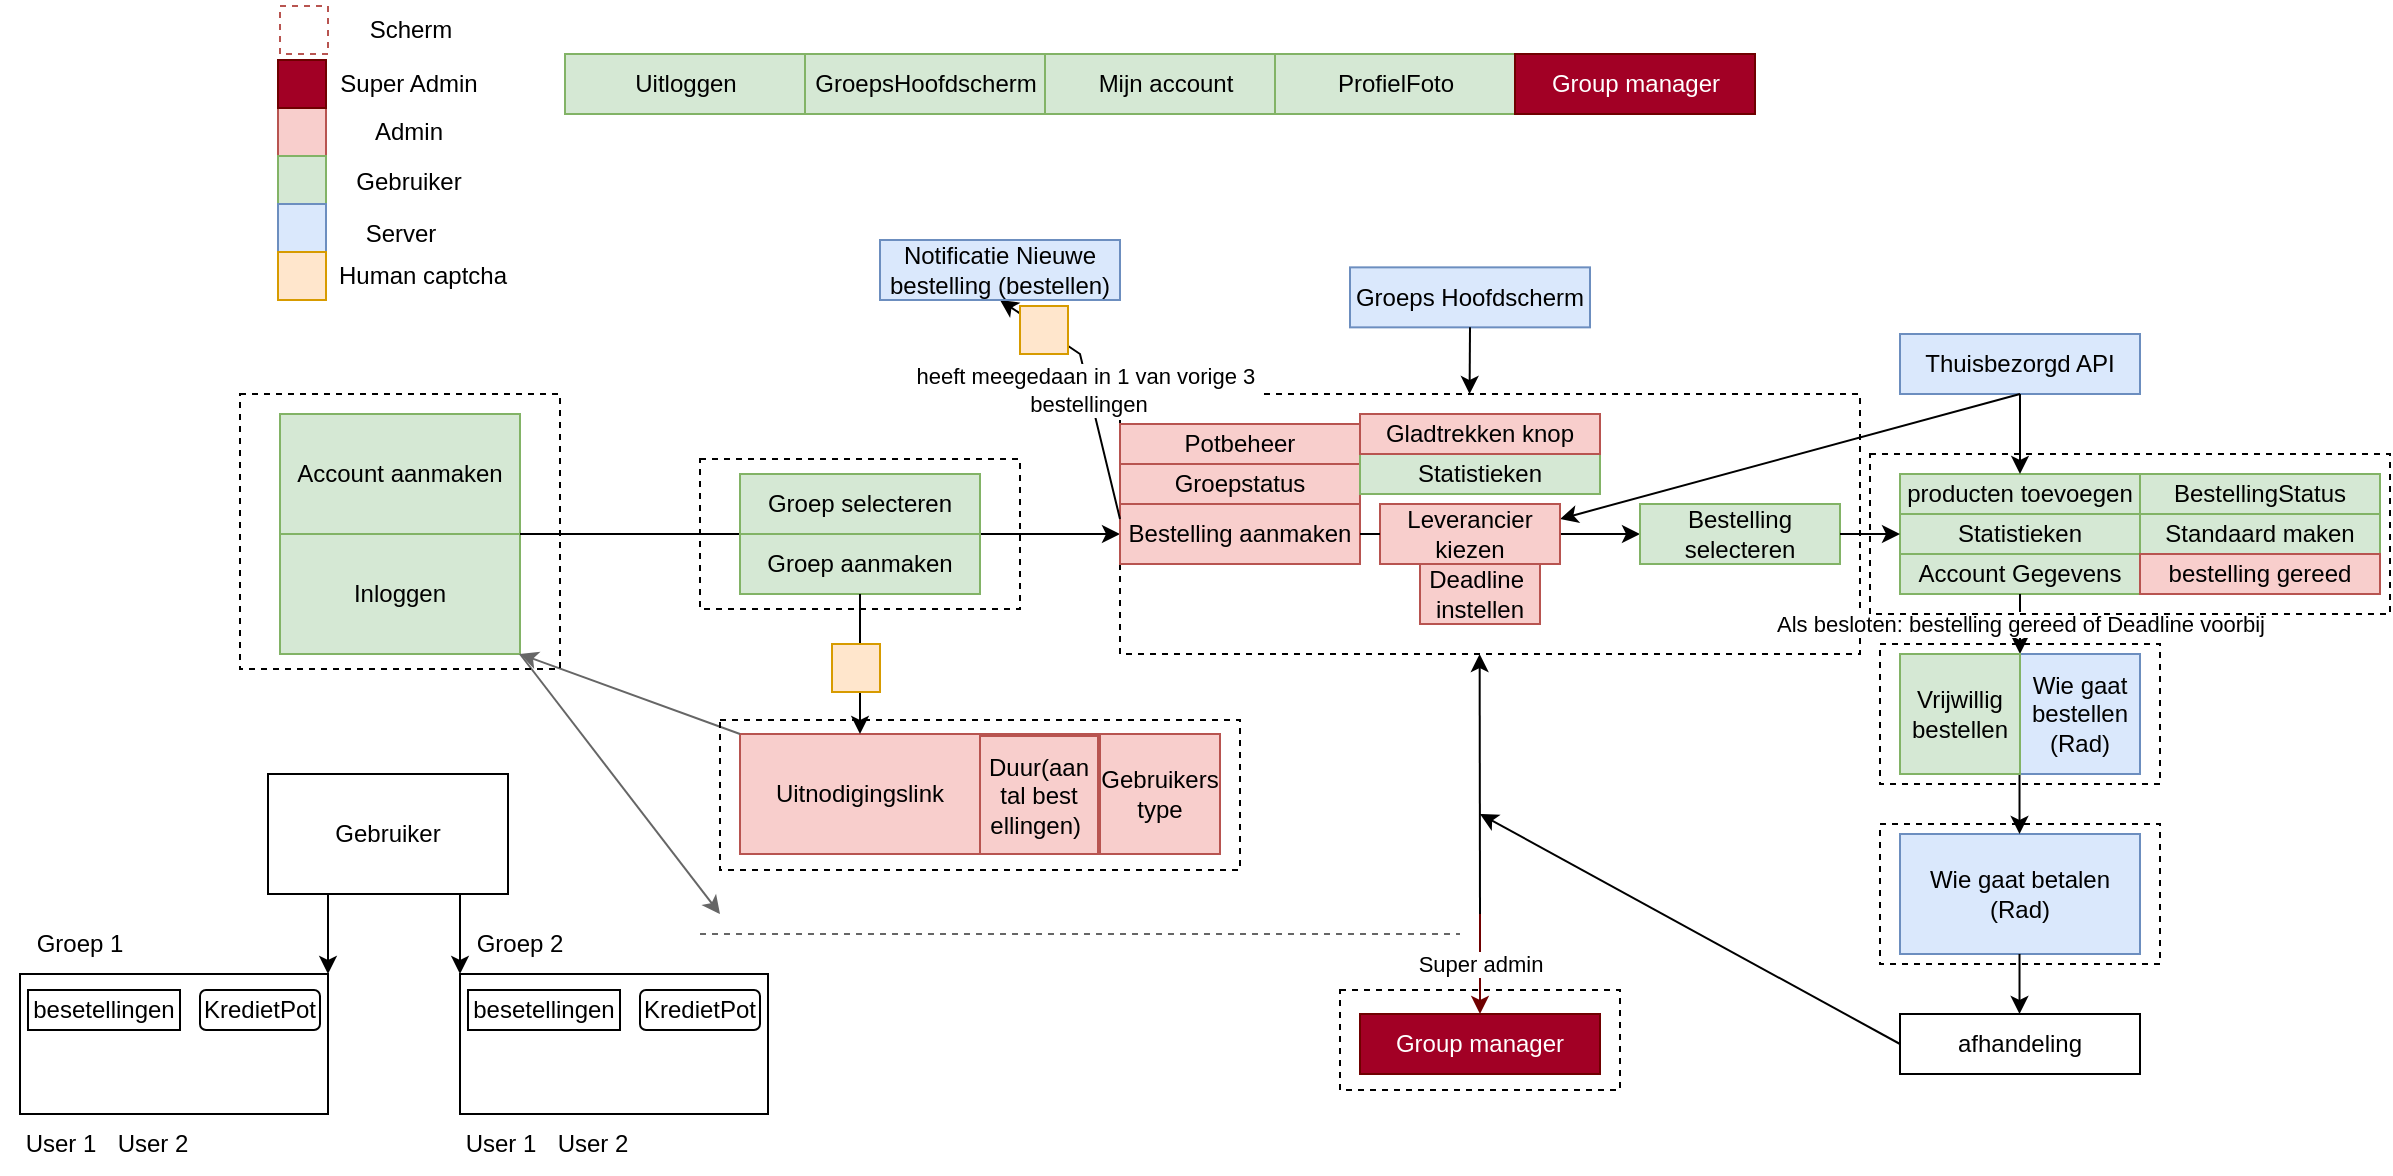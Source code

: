 <mxfile version="20.2.3" type="device"><diagram id="c8FTAH5_xLF-nHNJc3hc" name="Pagina-1"><mxGraphModel dx="1541" dy="1617" grid="1" gridSize="10" guides="1" tooltips="1" connect="1" arrows="1" fold="1" page="1" pageScale="1" pageWidth="827" pageHeight="1169" math="0" shadow="0"><root><mxCell id="0"/><mxCell id="1" parent="0"/><mxCell id="sHgELrw0lrfwpX6fx6A8-1" value="Account aanmaken" style="rounded=0;whiteSpace=wrap;html=1;fillColor=#d5e8d4;strokeColor=#82b366;" parent="1" vertex="1"><mxGeometry x="-120" y="120" width="120" height="60" as="geometry"/></mxCell><mxCell id="zVZTX1mRZenJHtTOecsA-6" value="" style="rounded=0;whiteSpace=wrap;html=1;dashed=1;fillColor=none;gradientColor=none;fillStyle=cross-hatch;" parent="1" vertex="1"><mxGeometry x="300" y="110" width="370" height="130" as="geometry"/></mxCell><mxCell id="sHgELrw0lrfwpX6fx6A8-2" value="Inloggen" style="rounded=0;whiteSpace=wrap;html=1;fillColor=#d5e8d4;strokeColor=#82b366;" parent="1" vertex="1"><mxGeometry x="-120" y="180" width="120" height="60" as="geometry"/></mxCell><mxCell id="sHgELrw0lrfwpX6fx6A8-3" value="" style="endArrow=none;html=1;rounded=0;exitX=1;exitY=0;exitDx=0;exitDy=0;" parent="1" source="sHgELrw0lrfwpX6fx6A8-2" edge="1"><mxGeometry width="50" height="50" relative="1" as="geometry"><mxPoint x="150" y="350" as="sourcePoint"/><mxPoint x="110" y="180" as="targetPoint"/></mxGeometry></mxCell><mxCell id="sHgELrw0lrfwpX6fx6A8-4" value="Groep selecteren" style="rounded=0;whiteSpace=wrap;html=1;fillColor=#d5e8d4;strokeColor=#82b366;" parent="1" vertex="1"><mxGeometry x="110" y="150" width="120" height="30" as="geometry"/></mxCell><mxCell id="sHgELrw0lrfwpX6fx6A8-5" value="Uitnodigingslink" style="rounded=0;whiteSpace=wrap;html=1;fillColor=#f8cecc;strokeColor=#b85450;" parent="1" vertex="1"><mxGeometry x="110" y="280" width="120" height="60" as="geometry"/></mxCell><mxCell id="sHgELrw0lrfwpX6fx6A8-6" value="Duur&amp;nbsp;&lt;span style=&quot;color: rgb(189, 193, 198); font-family: arial, sans-serif; font-size: 14px; text-align: left; background-color: rgb(32, 33, 36);&quot;&gt;🕑&lt;/span&gt;" style="whiteSpace=wrap;html=1;aspect=fixed;fillColor=#f8cecc;strokeColor=#b85450;" parent="1" vertex="1"><mxGeometry x="230" y="280" width="60" height="60" as="geometry"/></mxCell><mxCell id="sHgELrw0lrfwpX6fx6A8-7" value="" style="endArrow=classic;html=1;rounded=0;exitX=0;exitY=0;exitDx=0;exitDy=0;entryX=1;entryY=1;entryDx=0;entryDy=0;fillColor=#f5f5f5;strokeColor=#666666;gradientColor=#b3b3b3;" parent="1" source="sHgELrw0lrfwpX6fx6A8-5" target="sHgELrw0lrfwpX6fx6A8-2" edge="1"><mxGeometry width="50" height="50" relative="1" as="geometry"><mxPoint x="150" y="350" as="sourcePoint"/><mxPoint x="-10" y="230" as="targetPoint"/></mxGeometry></mxCell><mxCell id="sHgELrw0lrfwpX6fx6A8-8" value="" style="endArrow=classic;html=1;rounded=0;exitX=1;exitY=1;exitDx=0;exitDy=0;" parent="1" source="sHgELrw0lrfwpX6fx6A8-4" edge="1"><mxGeometry width="50" height="50" relative="1" as="geometry"><mxPoint x="150" y="350" as="sourcePoint"/><mxPoint x="300" y="180" as="targetPoint"/></mxGeometry></mxCell><mxCell id="sHgELrw0lrfwpX6fx6A8-9" value="Bestelling aanmaken" style="rounded=0;whiteSpace=wrap;html=1;fillColor=#f8cecc;strokeColor=#b85450;" parent="1" vertex="1"><mxGeometry x="300" y="165" width="120" height="30" as="geometry"/></mxCell><mxCell id="sHgELrw0lrfwpX6fx6A8-10" value="producten toevoegen" style="rounded=0;whiteSpace=wrap;html=1;fillColor=#d5e8d4;strokeColor=#82b366;" parent="1" vertex="1"><mxGeometry x="690" y="150" width="120" height="20" as="geometry"/></mxCell><mxCell id="sHgELrw0lrfwpX6fx6A8-11" value="" style="endArrow=classic;html=1;rounded=0;exitX=1;exitY=0.5;exitDx=0;exitDy=0;entryX=0;entryY=0.5;entryDx=0;entryDy=0;startArrow=none;" parent="1" source="QpqafIv7MGomlOKKfAQT-106" target="sHgELrw0lrfwpX6fx6A8-22" edge="1"><mxGeometry width="50" height="50" relative="1" as="geometry"><mxPoint x="420" y="180" as="sourcePoint"/><mxPoint x="490" y="180" as="targetPoint"/></mxGeometry></mxCell><mxCell id="sHgELrw0lrfwpX6fx6A8-12" value="Statistieken" style="rounded=0;whiteSpace=wrap;html=1;fillColor=#d5e8d4;strokeColor=#82b366;" parent="1" vertex="1"><mxGeometry x="690" y="170" width="120" height="20" as="geometry"/></mxCell><mxCell id="sHgELrw0lrfwpX6fx6A8-13" value="Account Gegevens" style="rounded=0;whiteSpace=wrap;html=1;fillColor=#d5e8d4;strokeColor=#82b366;" parent="1" vertex="1"><mxGeometry x="690" y="190" width="120" height="20" as="geometry"/></mxCell><mxCell id="sHgELrw0lrfwpX6fx6A8-14" value="Als besloten: bestelling gereed of Deadline voorbij" style="endArrow=classic;html=1;rounded=0;exitX=0.5;exitY=1;exitDx=0;exitDy=0;" parent="1" source="sHgELrw0lrfwpX6fx6A8-13" edge="1"><mxGeometry width="50" height="50" relative="1" as="geometry"><mxPoint x="450" y="350" as="sourcePoint"/><mxPoint x="750" y="240" as="targetPoint"/></mxGeometry></mxCell><mxCell id="sHgELrw0lrfwpX6fx6A8-15" value="Wie gaat bestellen (Rad)" style="rounded=0;whiteSpace=wrap;html=1;fillColor=#dae8fc;strokeColor=#6c8ebf;" parent="1" vertex="1"><mxGeometry x="750" y="240" width="60" height="60" as="geometry"/></mxCell><mxCell id="sHgELrw0lrfwpX6fx6A8-16" value="Wie gaat betalen&lt;br&gt;(Rad)" style="rounded=0;whiteSpace=wrap;html=1;fillColor=#dae8fc;strokeColor=#6c8ebf;" parent="1" vertex="1"><mxGeometry x="690" y="330" width="120" height="60" as="geometry"/></mxCell><mxCell id="sHgELrw0lrfwpX6fx6A8-17" value="" style="endArrow=classic;html=1;rounded=0;exitX=0.5;exitY=1;exitDx=0;exitDy=0;" parent="1" edge="1"><mxGeometry width="50" height="50" relative="1" as="geometry"><mxPoint x="749.76" y="300" as="sourcePoint"/><mxPoint x="749.76" y="330" as="targetPoint"/></mxGeometry></mxCell><mxCell id="sHgELrw0lrfwpX6fx6A8-19" value="afhandeling" style="rounded=0;whiteSpace=wrap;html=1;" parent="1" vertex="1"><mxGeometry x="690" y="420" width="120" height="30" as="geometry"/></mxCell><mxCell id="sHgELrw0lrfwpX6fx6A8-20" value="Gebruikers&lt;br&gt;type" style="whiteSpace=wrap;html=1;aspect=fixed;fillColor=#f8cecc;strokeColor=#b85450;" parent="1" vertex="1"><mxGeometry x="290" y="280" width="60" height="60" as="geometry"/></mxCell><mxCell id="sHgELrw0lrfwpX6fx6A8-21" value="Groep aanmaken" style="rounded=0;whiteSpace=wrap;html=1;fillColor=#d5e8d4;strokeColor=#82b366;" parent="1" vertex="1"><mxGeometry x="110" y="180" width="120" height="30" as="geometry"/></mxCell><mxCell id="sHgELrw0lrfwpX6fx6A8-22" value="Bestelling selecteren" style="rounded=0;whiteSpace=wrap;html=1;fillColor=#d5e8d4;strokeColor=#82b366;" parent="1" vertex="1"><mxGeometry x="560" y="165" width="100" height="30" as="geometry"/></mxCell><mxCell id="sHgELrw0lrfwpX6fx6A8-24" value="" style="endArrow=classic;html=1;rounded=0;fillColor=#f5f5f5;strokeColor=#666666;gradientColor=#b3b3b3;" parent="1" edge="1"><mxGeometry width="50" height="50" relative="1" as="geometry"><mxPoint y="240" as="sourcePoint"/><mxPoint x="100" y="370" as="targetPoint"/></mxGeometry></mxCell><mxCell id="sHgELrw0lrfwpX6fx6A8-25" value="" style="endArrow=classic;html=1;rounded=0;strokeColor=#000000;exitX=1;exitY=0.5;exitDx=0;exitDy=0;entryX=0;entryY=0.5;entryDx=0;entryDy=0;" parent="1" target="sHgELrw0lrfwpX6fx6A8-12" edge="1"><mxGeometry width="50" height="50" relative="1" as="geometry"><mxPoint x="660" y="180" as="sourcePoint"/><mxPoint x="630" y="220" as="targetPoint"/></mxGeometry></mxCell><mxCell id="sHgELrw0lrfwpX6fx6A8-28" value="" style="endArrow=none;dashed=1;html=1;rounded=0;strokeColor=#666666;fillColor=#f5f5f5;gradientColor=#b3b3b3;" parent="1" edge="1"><mxGeometry width="50" height="50" relative="1" as="geometry"><mxPoint x="90" y="380" as="sourcePoint"/><mxPoint x="470" y="380" as="targetPoint"/></mxGeometry></mxCell><mxCell id="sHgELrw0lrfwpX6fx6A8-33" value="" style="endArrow=classic;html=1;rounded=0;exitX=0;exitY=0.5;exitDx=0;exitDy=0;fillColor=#d5e8d4;strokeColor=#000000;" parent="1" source="sHgELrw0lrfwpX6fx6A8-19" edge="1"><mxGeometry width="50" height="50" relative="1" as="geometry"><mxPoint x="690" y="450" as="sourcePoint"/><mxPoint x="480" y="320" as="targetPoint"/></mxGeometry></mxCell><mxCell id="sHgELrw0lrfwpX6fx6A8-34" value="Gebruiker" style="rounded=0;whiteSpace=wrap;html=1;" parent="1" vertex="1"><mxGeometry x="-126" y="300" width="120" height="60" as="geometry"/></mxCell><mxCell id="sHgELrw0lrfwpX6fx6A8-35" value="" style="rounded=0;whiteSpace=wrap;html=1;" parent="1" vertex="1"><mxGeometry x="-250" y="400" width="154" height="70" as="geometry"/></mxCell><mxCell id="sHgELrw0lrfwpX6fx6A8-36" value="" style="shape=image;verticalLabelPosition=bottom;labelBackgroundColor=default;verticalAlign=top;aspect=fixed;imageAspect=0;image=https://upload.wikimedia.org/wikipedia/commons/9/99/Sample_User_Icon.png;" parent="1" vertex="1"><mxGeometry x="-246" y="438" width="32" height="32" as="geometry"/></mxCell><mxCell id="sHgELrw0lrfwpX6fx6A8-37" value="" style="shape=image;verticalLabelPosition=bottom;labelBackgroundColor=default;verticalAlign=top;aspect=fixed;imageAspect=0;image=https://upload.wikimedia.org/wikipedia/commons/9/99/Sample_User_Icon.png;" parent="1" vertex="1"><mxGeometry x="-200" y="438" width="32" height="32" as="geometry"/></mxCell><mxCell id="sHgELrw0lrfwpX6fx6A8-38" value="User 1" style="text;html=1;align=center;verticalAlign=middle;resizable=0;points=[];autosize=1;strokeColor=none;fillColor=none;" parent="1" vertex="1"><mxGeometry x="-260" y="470" width="60" height="30" as="geometry"/></mxCell><mxCell id="sHgELrw0lrfwpX6fx6A8-39" value="User 2" style="text;html=1;align=center;verticalAlign=middle;resizable=0;points=[];autosize=1;strokeColor=none;fillColor=none;" parent="1" vertex="1"><mxGeometry x="-214" y="470" width="60" height="30" as="geometry"/></mxCell><mxCell id="sHgELrw0lrfwpX6fx6A8-40" value="Groep 1" style="text;html=1;strokeColor=none;fillColor=none;align=center;verticalAlign=middle;whiteSpace=wrap;rounded=0;" parent="1" vertex="1"><mxGeometry x="-250" y="370" width="60" height="30" as="geometry"/></mxCell><mxCell id="sHgELrw0lrfwpX6fx6A8-41" value="" style="endArrow=classic;html=1;rounded=0;exitX=0;exitY=1;exitDx=0;exitDy=0;entryX=0.75;entryY=0;entryDx=0;entryDy=0;" parent="1" edge="1"><mxGeometry width="50" height="50" relative="1" as="geometry"><mxPoint x="-30" y="360" as="sourcePoint"/><mxPoint x="-30" y="400" as="targetPoint"/></mxGeometry></mxCell><mxCell id="sHgELrw0lrfwpX6fx6A8-42" value="" style="endArrow=classic;html=1;rounded=0;exitX=0;exitY=1;exitDx=0;exitDy=0;entryX=0.75;entryY=0;entryDx=0;entryDy=0;" parent="1" edge="1"><mxGeometry width="50" height="50" relative="1" as="geometry"><mxPoint x="-96" y="360" as="sourcePoint"/><mxPoint x="-96" y="400" as="targetPoint"/></mxGeometry></mxCell><mxCell id="sHgELrw0lrfwpX6fx6A8-43" value="besetellingen" style="rounded=0;whiteSpace=wrap;html=1;" parent="1" vertex="1"><mxGeometry x="-246" y="408" width="76" height="20" as="geometry"/></mxCell><mxCell id="sHgELrw0lrfwpX6fx6A8-44" value="KredietPot" style="rounded=1;whiteSpace=wrap;html=1;" parent="1" vertex="1"><mxGeometry x="-160" y="408" width="60" height="20" as="geometry"/></mxCell><mxCell id="sHgELrw0lrfwpX6fx6A8-45" value="" style="shape=image;verticalLabelPosition=bottom;labelBackgroundColor=default;verticalAlign=top;aspect=fixed;imageAspect=0;image=https://upload.wikimedia.org/wikipedia/commons/9/99/Sample_User_Icon.png;" parent="1" vertex="1"><mxGeometry x="-152" y="438" width="32" height="32" as="geometry"/></mxCell><mxCell id="sHgELrw0lrfwpX6fx6A8-46" value="" style="rounded=0;whiteSpace=wrap;html=1;" parent="1" vertex="1"><mxGeometry x="-30" y="400" width="154" height="70" as="geometry"/></mxCell><mxCell id="sHgELrw0lrfwpX6fx6A8-47" value="" style="shape=image;verticalLabelPosition=bottom;labelBackgroundColor=default;verticalAlign=top;aspect=fixed;imageAspect=0;image=https://upload.wikimedia.org/wikipedia/commons/9/99/Sample_User_Icon.png;" parent="1" vertex="1"><mxGeometry x="-26" y="438" width="32" height="32" as="geometry"/></mxCell><mxCell id="sHgELrw0lrfwpX6fx6A8-48" value="" style="shape=image;verticalLabelPosition=bottom;labelBackgroundColor=default;verticalAlign=top;aspect=fixed;imageAspect=0;image=https://upload.wikimedia.org/wikipedia/commons/9/99/Sample_User_Icon.png;" parent="1" vertex="1"><mxGeometry x="20" y="438" width="32" height="32" as="geometry"/></mxCell><mxCell id="sHgELrw0lrfwpX6fx6A8-49" value="User 1" style="text;html=1;align=center;verticalAlign=middle;resizable=0;points=[];autosize=1;strokeColor=none;fillColor=none;" parent="1" vertex="1"><mxGeometry x="-40" y="470" width="60" height="30" as="geometry"/></mxCell><mxCell id="sHgELrw0lrfwpX6fx6A8-50" value="User 2" style="text;html=1;align=center;verticalAlign=middle;resizable=0;points=[];autosize=1;strokeColor=none;fillColor=none;" parent="1" vertex="1"><mxGeometry x="6" y="470" width="60" height="30" as="geometry"/></mxCell><mxCell id="sHgELrw0lrfwpX6fx6A8-51" value="Groep 2" style="text;html=1;strokeColor=none;fillColor=none;align=center;verticalAlign=middle;whiteSpace=wrap;rounded=0;" parent="1" vertex="1"><mxGeometry x="-30" y="370" width="60" height="30" as="geometry"/></mxCell><mxCell id="sHgELrw0lrfwpX6fx6A8-52" value="besetellingen" style="rounded=0;whiteSpace=wrap;html=1;" parent="1" vertex="1"><mxGeometry x="-26" y="408" width="76" height="20" as="geometry"/></mxCell><mxCell id="sHgELrw0lrfwpX6fx6A8-53" value="KredietPot" style="rounded=1;whiteSpace=wrap;html=1;" parent="1" vertex="1"><mxGeometry x="60" y="408" width="60" height="20" as="geometry"/></mxCell><mxCell id="sHgELrw0lrfwpX6fx6A8-54" value="" style="shape=image;verticalLabelPosition=bottom;labelBackgroundColor=default;verticalAlign=top;aspect=fixed;imageAspect=0;image=https://upload.wikimedia.org/wikipedia/commons/9/99/Sample_User_Icon.png;" parent="1" vertex="1"><mxGeometry x="68" y="438" width="32" height="32" as="geometry"/></mxCell><mxCell id="sHgELrw0lrfwpX6fx6A8-55" value="Thuisbezorgd API" style="rounded=0;whiteSpace=wrap;html=1;fillColor=#dae8fc;strokeColor=#6c8ebf;" parent="1" vertex="1"><mxGeometry x="690" y="80" width="120" height="30" as="geometry"/></mxCell><mxCell id="sHgELrw0lrfwpX6fx6A8-56" value="" style="endArrow=classic;html=1;rounded=0;exitX=0.5;exitY=1;exitDx=0;exitDy=0;entryX=1;entryY=0.25;entryDx=0;entryDy=0;" parent="1" source="sHgELrw0lrfwpX6fx6A8-55" target="QpqafIv7MGomlOKKfAQT-106" edge="1"><mxGeometry width="50" height="50" relative="1" as="geometry"><mxPoint x="560" y="220" as="sourcePoint"/><mxPoint x="650" y="70" as="targetPoint"/><Array as="points"/></mxGeometry></mxCell><mxCell id="QpqafIv7MGomlOKKfAQT-2" value="" style="endArrow=classic;html=1;rounded=0;exitX=0.5;exitY=1;exitDx=0;exitDy=0;" parent="1" edge="1"><mxGeometry width="50" height="50" relative="1" as="geometry"><mxPoint x="749.76" y="390" as="sourcePoint"/><mxPoint x="749.76" y="420" as="targetPoint"/></mxGeometry></mxCell><mxCell id="QpqafIv7MGomlOKKfAQT-3" value="Vrijwillig bestellen" style="rounded=0;whiteSpace=wrap;html=1;fillColor=#d5e8d4;strokeColor=#82b366;" parent="1" vertex="1"><mxGeometry x="690" y="240" width="60" height="60" as="geometry"/></mxCell><mxCell id="QpqafIv7MGomlOKKfAQT-4" value="Groepstatus" style="rounded=0;whiteSpace=wrap;html=1;fillColor=#f8cecc;strokeColor=#b85450;" parent="1" vertex="1"><mxGeometry x="300" y="145" width="120" height="20" as="geometry"/></mxCell><mxCell id="QpqafIv7MGomlOKKfAQT-5" value="BestellingStatus" style="rounded=0;whiteSpace=wrap;html=1;fillColor=#d5e8d4;strokeColor=#82b366;" parent="1" vertex="1"><mxGeometry x="810" y="150" width="120" height="20" as="geometry"/></mxCell><mxCell id="QpqafIv7MGomlOKKfAQT-7" value="Group manager" style="rounded=0;whiteSpace=wrap;html=1;fillColor=#a20025;fontColor=#ffffff;strokeColor=#6F0000;" parent="1" vertex="1"><mxGeometry x="420" y="420" width="120" height="30" as="geometry"/></mxCell><mxCell id="QpqafIv7MGomlOKKfAQT-8" value="Super admin" style="endArrow=classic;html=1;rounded=0;strokeColor=#6F0000;fontFamily=Helvetica;fillColor=#a20025;" parent="1" target="QpqafIv7MGomlOKKfAQT-7" edge="1"><mxGeometry width="50" height="50" relative="1" as="geometry"><mxPoint x="480" y="370" as="sourcePoint"/><mxPoint x="390.0" y="205" as="targetPoint"/></mxGeometry></mxCell><mxCell id="QpqafIv7MGomlOKKfAQT-11" value="heeft meegedaan in 1 van vorige 3&amp;nbsp;&lt;br&gt;bestellingen&lt;br&gt;" style="endArrow=classic;html=1;rounded=0;exitX=0;exitY=0.25;exitDx=0;exitDy=0;entryX=0.5;entryY=1;entryDx=0;entryDy=0;" parent="1" source="sHgELrw0lrfwpX6fx6A8-9" target="QpqafIv7MGomlOKKfAQT-12" edge="1"><mxGeometry width="50" height="50" relative="1" as="geometry"><mxPoint x="420" y="360" as="sourcePoint"/><mxPoint x="270" y="130" as="targetPoint"/><Array as="points"><mxPoint x="280" y="90"/></Array></mxGeometry></mxCell><mxCell id="QpqafIv7MGomlOKKfAQT-12" value="Notificatie Nieuwe bestelling (bestellen)" style="rounded=0;whiteSpace=wrap;html=1;fillColor=#dae8fc;strokeColor=#6c8ebf;" parent="1" vertex="1"><mxGeometry x="180" y="33" width="120" height="30" as="geometry"/></mxCell><mxCell id="QpqafIv7MGomlOKKfAQT-15" value="Standaard maken" style="rounded=0;whiteSpace=wrap;html=1;fillColor=#d5e8d4;strokeColor=#82b366;" parent="1" vertex="1"><mxGeometry x="810" y="170" width="120" height="20" as="geometry"/></mxCell><mxCell id="QpqafIv7MGomlOKKfAQT-16" value="Potbeheer" style="rounded=0;whiteSpace=wrap;html=1;fillColor=#f8cecc;strokeColor=#b85450;" parent="1" vertex="1"><mxGeometry x="300" y="125" width="120" height="20" as="geometry"/></mxCell><mxCell id="QpqafIv7MGomlOKKfAQT-17" value="bestelling gereed" style="rounded=0;whiteSpace=wrap;html=1;fillColor=#f8cecc;strokeColor=#b85450;" parent="1" vertex="1"><mxGeometry x="810" y="190" width="120" height="20" as="geometry"/></mxCell><mxCell id="QpqafIv7MGomlOKKfAQT-22" value="" style="whiteSpace=wrap;html=1;aspect=fixed;fillColor=#f8cecc;strokeColor=#b85450;" parent="1" vertex="1"><mxGeometry x="-121" y="-33" width="24" height="24" as="geometry"/></mxCell><mxCell id="QpqafIv7MGomlOKKfAQT-23" value="" style="whiteSpace=wrap;html=1;aspect=fixed;fillColor=#d5e8d4;strokeColor=#82b366;" parent="1" vertex="1"><mxGeometry x="-121" y="-9" width="24" height="24" as="geometry"/></mxCell><mxCell id="QpqafIv7MGomlOKKfAQT-24" value="" style="whiteSpace=wrap;html=1;aspect=fixed;fillColor=#dae8fc;strokeColor=#6c8ebf;" parent="1" vertex="1"><mxGeometry x="-121" y="15" width="24" height="24" as="geometry"/></mxCell><mxCell id="QpqafIv7MGomlOKKfAQT-27" value="" style="whiteSpace=wrap;html=1;aspect=fixed;fillColor=#a20025;strokeColor=#6F0000;fontColor=#ffffff;" parent="1" vertex="1"><mxGeometry x="-121" y="-57" width="24" height="24" as="geometry"/></mxCell><mxCell id="QpqafIv7MGomlOKKfAQT-28" value="Super Admin" style="text;html=1;align=center;verticalAlign=middle;resizable=0;points=[];autosize=1;strokeColor=none;fillColor=none;" parent="1" vertex="1"><mxGeometry x="-101" y="-60" width="90" height="30" as="geometry"/></mxCell><mxCell id="QpqafIv7MGomlOKKfAQT-29" value="Admin" style="text;html=1;align=center;verticalAlign=middle;resizable=0;points=[];autosize=1;strokeColor=none;fillColor=none;" parent="1" vertex="1"><mxGeometry x="-86" y="-36" width="60" height="30" as="geometry"/></mxCell><mxCell id="QpqafIv7MGomlOKKfAQT-30" value="Gebruiker" style="text;html=1;align=center;verticalAlign=middle;resizable=0;points=[];autosize=1;strokeColor=none;fillColor=none;" parent="1" vertex="1"><mxGeometry x="-96" y="-11" width="80" height="30" as="geometry"/></mxCell><mxCell id="QpqafIv7MGomlOKKfAQT-31" value="Server" style="text;html=1;align=center;verticalAlign=middle;resizable=0;points=[];autosize=1;strokeColor=none;fillColor=none;" parent="1" vertex="1"><mxGeometry x="-90" y="15" width="60" height="30" as="geometry"/></mxCell><mxCell id="QpqafIv7MGomlOKKfAQT-106" value="Leverancier kiezen" style="rounded=0;whiteSpace=wrap;html=1;fillColor=#f8cecc;strokeColor=#b85450;" parent="1" vertex="1"><mxGeometry x="430" y="165" width="90" height="30" as="geometry"/></mxCell><mxCell id="QpqafIv7MGomlOKKfAQT-108" value="" style="endArrow=none;html=1;rounded=0;exitX=1;exitY=0.5;exitDx=0;exitDy=0;entryX=0;entryY=0.5;entryDx=0;entryDy=0;" parent="1" target="QpqafIv7MGomlOKKfAQT-106" edge="1"><mxGeometry width="50" height="50" relative="1" as="geometry"><mxPoint x="420" y="180" as="sourcePoint"/><mxPoint x="560" y="180" as="targetPoint"/></mxGeometry></mxCell><mxCell id="QpqafIv7MGomlOKKfAQT-110" value="" style="endArrow=classic;html=1;rounded=0;" parent="1" edge="1"><mxGeometry width="50" height="50" relative="1" as="geometry"><mxPoint x="750" y="110" as="sourcePoint"/><mxPoint x="750" y="150" as="targetPoint"/><Array as="points"/></mxGeometry></mxCell><mxCell id="zVZTX1mRZenJHtTOecsA-1" value="" style="rounded=0;whiteSpace=wrap;html=1;dashed=1;fillColor=none;gradientColor=none;fillStyle=cross-hatch;" parent="1" vertex="1"><mxGeometry x="680" y="325" width="140" height="70" as="geometry"/></mxCell><mxCell id="zVZTX1mRZenJHtTOecsA-3" value="" style="rounded=0;whiteSpace=wrap;html=1;dashed=1;fillColor=none;gradientColor=none;fillStyle=cross-hatch;" parent="1" vertex="1"><mxGeometry x="680" y="235" width="140" height="70" as="geometry"/></mxCell><mxCell id="zVZTX1mRZenJHtTOecsA-4" value="" style="rounded=0;whiteSpace=wrap;html=1;dashed=1;fillColor=none;gradientColor=none;fillStyle=cross-hatch;" parent="1" vertex="1"><mxGeometry x="675" y="140" width="260" height="80" as="geometry"/></mxCell><mxCell id="zVZTX1mRZenJHtTOecsA-7" value="" style="rounded=0;whiteSpace=wrap;html=1;dashed=1;fillColor=none;gradientColor=none;fillStyle=cross-hatch;" parent="1" vertex="1"><mxGeometry x="90" y="142.5" width="160" height="75" as="geometry"/></mxCell><mxCell id="zVZTX1mRZenJHtTOecsA-8" value="" style="rounded=0;whiteSpace=wrap;html=1;dashed=1;fillColor=none;gradientColor=none;fillStyle=cross-hatch;" parent="1" vertex="1"><mxGeometry x="100" y="273" width="260" height="75" as="geometry"/></mxCell><mxCell id="zVZTX1mRZenJHtTOecsA-9" value="" style="rounded=0;whiteSpace=wrap;html=1;dashed=1;fillColor=none;gradientColor=none;fillStyle=cross-hatch;" parent="1" vertex="1"><mxGeometry x="410" y="408" width="140" height="50" as="geometry"/></mxCell><mxCell id="zVZTX1mRZenJHtTOecsA-10" value="" style="rounded=0;whiteSpace=wrap;html=1;dashed=1;fillColor=none;gradientColor=none;fillStyle=cross-hatch;" parent="1" vertex="1"><mxGeometry x="-140" y="110" width="160" height="137.5" as="geometry"/></mxCell><mxCell id="e1HtPdQKUlZ6N4trKOoB-1" value="Statistieken" style="rounded=0;whiteSpace=wrap;html=1;fillColor=#d5e8d4;strokeColor=#82b366;" parent="1" vertex="1"><mxGeometry x="420" y="140" width="120" height="20" as="geometry"/></mxCell><mxCell id="e1HtPdQKUlZ6N4trKOoB-2" value="Uitloggen" style="rounded=0;whiteSpace=wrap;html=1;fillColor=#d5e8d4;strokeColor=#82b366;" parent="1" vertex="1"><mxGeometry x="22.5" y="-60" width="120" height="30" as="geometry"/></mxCell><mxCell id="e1HtPdQKUlZ6N4trKOoB-3" value="Mijn account" style="rounded=0;whiteSpace=wrap;html=1;fillColor=#d5e8d4;strokeColor=#82b366;" parent="1" vertex="1"><mxGeometry x="262.5" y="-60" width="120" height="30" as="geometry"/></mxCell><mxCell id="e1HtPdQKUlZ6N4trKOoB-4" value="ProfielFoto" style="rounded=0;whiteSpace=wrap;html=1;fillColor=#d5e8d4;strokeColor=#82b366;" parent="1" vertex="1"><mxGeometry x="377.5" y="-60" width="120" height="30" as="geometry"/></mxCell><mxCell id="e1HtPdQKUlZ6N4trKOoB-5" value="GroepsHoofdscherm" style="rounded=0;whiteSpace=wrap;html=1;fillColor=#d5e8d4;strokeColor=#82b366;" parent="1" vertex="1"><mxGeometry x="142.5" y="-60" width="120" height="30" as="geometry"/></mxCell><mxCell id="e1HtPdQKUlZ6N4trKOoB-6" value="Group manager" style="rounded=0;whiteSpace=wrap;html=1;fillColor=#a20025;fontColor=#ffffff;strokeColor=#6F0000;" parent="1" vertex="1"><mxGeometry x="497.5" y="-60" width="120" height="30" as="geometry"/></mxCell><mxCell id="e1HtPdQKUlZ6N4trKOoB-7" value="Groeps Hoofdscherm" style="rounded=0;whiteSpace=wrap;html=1;fillColor=#dae8fc;strokeColor=#6c8ebf;" parent="1" vertex="1"><mxGeometry x="415" y="46.68" width="120" height="30" as="geometry"/></mxCell><mxCell id="e1HtPdQKUlZ6N4trKOoB-8" value="" style="endArrow=classic;html=1;rounded=0;exitX=0.5;exitY=1;exitDx=0;exitDy=0;entryX=0.866;entryY=-0.013;entryDx=0;entryDy=0;entryPerimeter=0;" parent="1" source="e1HtPdQKUlZ6N4trKOoB-7" edge="1"><mxGeometry width="50" height="50" relative="1" as="geometry"><mxPoint x="485" y="151.68" as="sourcePoint"/><mxPoint x="474.8" y="110.003" as="targetPoint"/></mxGeometry></mxCell><mxCell id="e1HtPdQKUlZ6N4trKOoB-11" value="" style="endArrow=classic;html=1;rounded=0;fillColor=#d5e8d4;strokeColor=#000000;entryX=0.486;entryY=1;entryDx=0;entryDy=0;entryPerimeter=0;" parent="1" target="zVZTX1mRZenJHtTOecsA-6" edge="1"><mxGeometry width="50" height="50" relative="1" as="geometry"><mxPoint x="480" y="370" as="sourcePoint"/><mxPoint x="510" y="340" as="targetPoint"/></mxGeometry></mxCell><mxCell id="fd9wPOcOWm0NwJoehCy9-2" value="Gladtrekken knop" style="rounded=0;whiteSpace=wrap;html=1;fillColor=#f8cecc;strokeColor=#b85450;" vertex="1" parent="1"><mxGeometry x="420" y="120" width="120" height="20" as="geometry"/></mxCell><mxCell id="fd9wPOcOWm0NwJoehCy9-3" value="Deadline&amp;nbsp;&lt;br&gt;instellen" style="rounded=0;whiteSpace=wrap;html=1;fillColor=#f8cecc;strokeColor=#b85450;" vertex="1" parent="1"><mxGeometry x="450" y="195" width="60" height="30" as="geometry"/></mxCell><mxCell id="fd9wPOcOWm0NwJoehCy9-4" value="Duur(aan&lt;br&gt;tal best&lt;br&gt;ellingen)&amp;nbsp;" style="whiteSpace=wrap;html=1;aspect=fixed;fillColor=#f8cecc;strokeColor=#b85450;" vertex="1" parent="1"><mxGeometry x="230" y="281" width="59" height="59" as="geometry"/></mxCell><mxCell id="fd9wPOcOWm0NwJoehCy9-6" value="" style="whiteSpace=wrap;html=1;aspect=fixed;fillColor=#ffe6cc;strokeColor=#d79b00;" vertex="1" parent="1"><mxGeometry x="-121" y="39" width="24" height="24" as="geometry"/></mxCell><mxCell id="fd9wPOcOWm0NwJoehCy9-7" value="Human captcha" style="text;html=1;align=center;verticalAlign=middle;resizable=0;points=[];autosize=1;strokeColor=none;fillColor=none;" vertex="1" parent="1"><mxGeometry x="-104" y="36" width="110" height="30" as="geometry"/></mxCell><mxCell id="fd9wPOcOWm0NwJoehCy9-8" value="" style="whiteSpace=wrap;html=1;aspect=fixed;fillColor=none;strokeColor=#b85450;dashed=1;" vertex="1" parent="1"><mxGeometry x="-120" y="-84" width="24" height="24" as="geometry"/></mxCell><mxCell id="fd9wPOcOWm0NwJoehCy9-9" value="Scherm" style="text;html=1;align=center;verticalAlign=middle;resizable=0;points=[];autosize=1;strokeColor=none;fillColor=none;" vertex="1" parent="1"><mxGeometry x="-85" y="-87" width="60" height="30" as="geometry"/></mxCell><mxCell id="fd9wPOcOWm0NwJoehCy9-11" value="" style="endArrow=classic;html=1;rounded=0;fontFamily=Helvetica;strokeColor=#000000;fillColor=#f5f5f5;gradientColor=#b3b3b3;" edge="1" parent="1"><mxGeometry width="50" height="50" relative="1" as="geometry"><mxPoint x="170" y="210" as="sourcePoint"/><mxPoint x="170" y="280" as="targetPoint"/></mxGeometry></mxCell><mxCell id="fd9wPOcOWm0NwJoehCy9-12" value="" style="whiteSpace=wrap;html=1;aspect=fixed;fillColor=#ffe6cc;strokeColor=#d79b00;" vertex="1" parent="1"><mxGeometry x="156" y="235" width="24" height="24" as="geometry"/></mxCell><mxCell id="fd9wPOcOWm0NwJoehCy9-13" value="" style="whiteSpace=wrap;html=1;aspect=fixed;fillColor=#ffe6cc;strokeColor=#d79b00;" vertex="1" parent="1"><mxGeometry x="250" y="66" width="24" height="24" as="geometry"/></mxCell></root></mxGraphModel></diagram></mxfile>